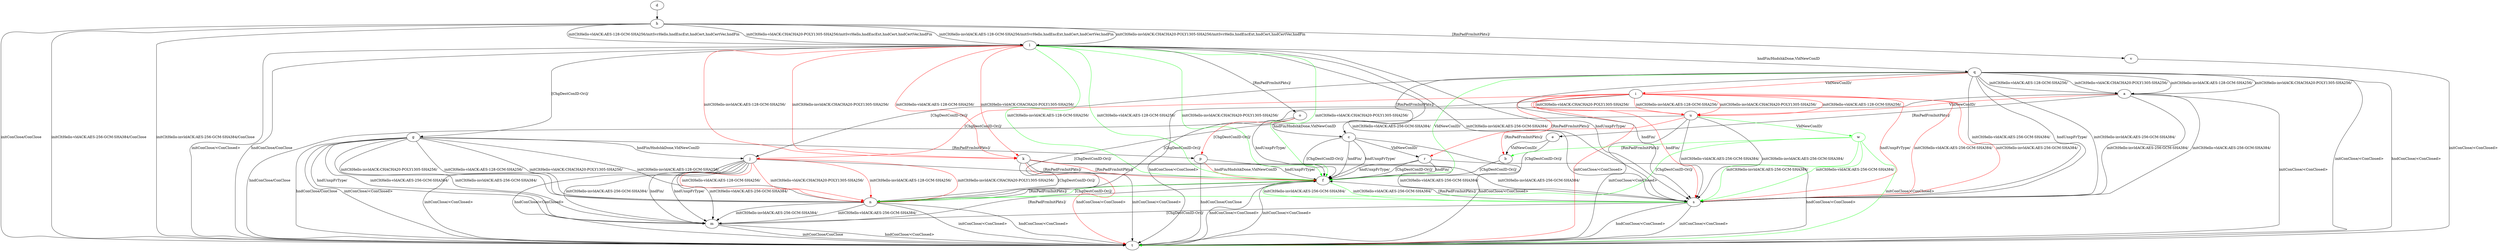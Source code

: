 digraph "" {
	a -> e	[key=0,
		label="[RmPadFrmInitPkts]/ "];
	a -> n	[key=0,
		label="[ChgDestConID-Ori]/ "];
	a -> s	[key=0,
		label="initCltHello-vldACK:AES-256-GCM-SHA384/ "];
	a -> s	[key=1,
		label="initCltHello-invldACK:AES-256-GCM-SHA384/ "];
	a -> t	[key=0,
		label="initConClose/<ConClosed> "];
	a -> u	[key=0,
		color=red,
		label="VldNewConID/ "];
	b -> f	[key=0,
		label="[ChgDestConID-Ori]/ "];
	c -> f	[key=0,
		label="hndFin/ "];
	c -> f	[key=1,
		label="hndUnxpFrType/ "];
	c -> f	[key=2,
		label="[ChgDestConID-Ori]/ "];
	c -> r	[key=0,
		label="VldNewConID/ "];
	c -> t	[key=0,
		label="hndConClose/<ConClosed> "];
	d -> h	[key=0];
	e -> b	[key=0,
		label="VldNewConID/ "];
	e -> f	[key=0,
		label="[ChgDestConID-Ori]/ "];
	f -> n	[key=0,
		color=green,
		label="[ChgDestConID-Ori]/ "];
	f -> s	[key=0,
		color=green,
		label="initCltHello-vldACK:AES-256-GCM-SHA384/ "];
	f -> s	[key=1,
		color=green,
		label="initCltHello-invldACK:AES-256-GCM-SHA384/ "];
	f -> t	[key=0,
		label="initConClose/<ConClosed> "];
	f -> t	[key=1,
		label="hndConClose/<ConClosed> "];
	g -> j	[key=0,
		label="hndFin/HndshkDone,VldNewConID "];
	g -> m	[key=0,
		label="initCltHello-vldACK:AES-256-GCM-SHA384/ "];
	g -> m	[key=1,
		label="initCltHello-invldACK:AES-256-GCM-SHA384/ "];
	g -> m	[key=2,
		label="hndUnxpFrType/ "];
	g -> n	[key=0,
		label="initCltHello-vldACK:AES-128-GCM-SHA256/ "];
	g -> n	[key=1,
		label="initCltHello-vldACK:CHACHA20-POLY1305-SHA256/ "];
	g -> n	[key=2,
		label="initCltHello-invldACK:AES-128-GCM-SHA256/ "];
	g -> n	[key=3,
		label="initCltHello-invldACK:CHACHA20-POLY1305-SHA256/ "];
	g -> p	[key=0,
		label="[RmPadFrmInitPkts]/ "];
	g -> t	[key=0,
		label="initConClose/<ConClosed> "];
	g -> t	[key=1,
		label="hndConClose/ConClose "];
	h -> l	[key=0,
		label="initCltHello-vldACK:AES-128-GCM-SHA256/initSvrHello,hndEncExt,hndCert,hndCertVer,hndFin "];
	h -> l	[key=1,
		label="initCltHello-vldACK:CHACHA20-POLY1305-SHA256/initSvrHello,hndEncExt,hndCert,hndCertVer,hndFin "];
	h -> l	[key=2,
		label="initCltHello-invldACK:AES-128-GCM-SHA256/initSvrHello,hndEncExt,hndCert,hndCertVer,hndFin "];
	h -> l	[key=3,
		label="initCltHello-invldACK:CHACHA20-POLY1305-SHA256/initSvrHello,hndEncExt,hndCert,hndCertVer,hndFin "];
	h -> t	[key=0,
		label="initConClose/ConClose "];
	h -> t	[key=1,
		label="initCltHello-vldACK:AES-256-GCM-SHA384/ConClose "];
	h -> t	[key=2,
		label="initCltHello-invldACK:AES-256-GCM-SHA384/ConClose "];
	h -> v	[key=0,
		label="[RmPadFrmInitPkts]/ "];
	i -> j	[key=0,
		color=red,
		label="[ChgDestConID-Ori]/ "];
	i -> r	[key=0,
		color=red,
		label="[RmPadFrmInitPkts]/ "];
	i -> s	[key=0,
		color=red,
		label="initCltHello-vldACK:AES-256-GCM-SHA384/ "];
	i -> s	[key=1,
		color=red,
		label="initCltHello-invldACK:AES-256-GCM-SHA384/ "];
	i -> s	[key=2,
		color=red,
		label="hndFin/ "];
	i -> s	[key=3,
		color=red,
		label="hndUnxpFrType/ "];
	i -> t	[key=0,
		label="hndConClose/<ConClosed> "];
	i -> t	[key=1,
		color=red,
		label="initConClose/<ConClosed> "];
	i -> u	[key=0,
		color=red,
		label="initCltHello-vldACK:AES-128-GCM-SHA256/ "];
	i -> u	[key=1,
		color=red,
		label="initCltHello-vldACK:CHACHA20-POLY1305-SHA256/ "];
	i -> u	[key=2,
		color=red,
		label="initCltHello-invldACK:AES-128-GCM-SHA256/ "];
	i -> u	[key=3,
		color=red,
		label="initCltHello-invldACK:CHACHA20-POLY1305-SHA256/ "];
	j -> f	[key=0,
		label="[RmPadFrmInitPkts]/ "];
	j -> m	[key=0,
		label="initCltHello-vldACK:AES-256-GCM-SHA384/ "];
	j -> m	[key=1,
		label="initCltHello-invldACK:AES-256-GCM-SHA384/ "];
	j -> m	[key=2,
		label="hndFin/ "];
	j -> m	[key=3,
		label="hndUnxpFrType/ "];
	j -> n	[key=0,
		color=red,
		label="initCltHello-vldACK:AES-128-GCM-SHA256/ "];
	j -> n	[key=1,
		color=red,
		label="initCltHello-vldACK:CHACHA20-POLY1305-SHA256/ "];
	j -> n	[key=2,
		color=red,
		label="initCltHello-invldACK:AES-128-GCM-SHA256/ "];
	j -> n	[key=3,
		color=red,
		label="initCltHello-invldACK:CHACHA20-POLY1305-SHA256/ "];
	j -> t	[key=0,
		label="initConClose/<ConClosed> "];
	j -> t	[key=1,
		label="hndConClose/<ConClosed> "];
	k -> f	[key=0,
		color=red,
		label="[RmPadFrmInitPkts]/ "];
	k -> n	[key=0,
		label="[ChgDestConID-Ori]/ "];
	k -> s	[key=0,
		label="initCltHello-vldACK:AES-256-GCM-SHA384/ "];
	k -> s	[key=1,
		label="initCltHello-invldACK:AES-256-GCM-SHA384/ "];
	k -> t	[key=0,
		label="initConClose/<ConClosed> "];
	k -> t	[key=1,
		color=red,
		label="hndConClose/<ConClosed> "];
	l -> f	[key=0,
		color=green,
		label="initCltHello-vldACK:AES-128-GCM-SHA256/ "];
	l -> f	[key=1,
		color=green,
		label="initCltHello-vldACK:CHACHA20-POLY1305-SHA256/ "];
	l -> f	[key=2,
		color=green,
		label="initCltHello-invldACK:AES-128-GCM-SHA256/ "];
	l -> f	[key=3,
		color=green,
		label="initCltHello-invldACK:CHACHA20-POLY1305-SHA256/ "];
	l -> g	[key=0,
		label="[ChgDestConID-Ori]/ "];
	l -> k	[key=0,
		color=red,
		label="initCltHello-vldACK:AES-128-GCM-SHA256/ "];
	l -> k	[key=1,
		color=red,
		label="initCltHello-vldACK:CHACHA20-POLY1305-SHA256/ "];
	l -> k	[key=2,
		color=red,
		label="initCltHello-invldACK:AES-128-GCM-SHA256/ "];
	l -> k	[key=3,
		color=red,
		label="initCltHello-invldACK:CHACHA20-POLY1305-SHA256/ "];
	l -> o	[key=0,
		label="[RmPadFrmInitPkts]/ "];
	l -> q	[key=0,
		label="hndFin/HndshkDone,VldNewConID "];
	l -> s	[key=0,
		label="initCltHello-vldACK:AES-256-GCM-SHA384/ "];
	l -> s	[key=1,
		label="initCltHello-invldACK:AES-256-GCM-SHA384/ "];
	l -> s	[key=2,
		label="hndUnxpFrType/ "];
	l -> t	[key=0,
		label="initConClose/<ConClosed> "];
	l -> t	[key=1,
		label="hndConClose/ConClose "];
	m -> f	[key=0,
		label="[RmPadFrmInitPkts]/ "];
	m -> t	[key=0,
		label="initConClose/ConClose "];
	m -> t	[key=1,
		label="hndConClose/<ConClosed> "];
	n -> f	[key=0,
		label="[RmPadFrmInitPkts]/ "];
	n -> m	[key=0,
		label="initCltHello-vldACK:AES-256-GCM-SHA384/ "];
	n -> m	[key=1,
		label="initCltHello-invldACK:AES-256-GCM-SHA384/ "];
	n -> t	[key=0,
		label="initConClose/<ConClosed> "];
	n -> t	[key=1,
		label="hndConClose/<ConClosed> "];
	o -> c	[key=0,
		label="hndFin/HndshkDone,VldNewConID "];
	o -> f	[key=0,
		label="hndUnxpFrType/ "];
	o -> p	[key=0,
		color=red,
		label="[ChgDestConID-Ori]/ "];
	o -> t	[key=0,
		label="hndConClose/ConClose "];
	p -> f	[key=0,
		label="hndUnxpFrType/ "];
	p -> f	[key=1,
		color=red,
		label="hndFin/HndshkDone,VldNewConID "];
	p -> t	[key=0,
		label="hndConClose/ConClose "];
	q -> a	[key=0,
		label="initCltHello-vldACK:AES-128-GCM-SHA256/ "];
	q -> a	[key=1,
		label="initCltHello-vldACK:CHACHA20-POLY1305-SHA256/ "];
	q -> a	[key=2,
		label="initCltHello-invldACK:AES-128-GCM-SHA256/ "];
	q -> a	[key=3,
		label="initCltHello-invldACK:CHACHA20-POLY1305-SHA256/ "];
	q -> c	[key=0,
		label="[RmPadFrmInitPkts]/ "];
	q -> f	[key=0,
		color=green,
		label="VldNewConID/ "];
	q -> i	[key=0,
		color=red,
		label="VldNewConID/ "];
	q -> j	[key=0,
		label="[ChgDestConID-Ori]/ "];
	q -> s	[key=0,
		label="initCltHello-vldACK:AES-256-GCM-SHA384/ "];
	q -> s	[key=1,
		label="initCltHello-invldACK:AES-256-GCM-SHA384/ "];
	q -> s	[key=2,
		label="hndFin/ "];
	q -> s	[key=3,
		label="hndUnxpFrType/ "];
	q -> t	[key=0,
		label="initConClose/<ConClosed> "];
	q -> t	[key=1,
		label="hndConClose/<ConClosed> "];
	r -> f	[key=0,
		label="hndFin/ "];
	r -> f	[key=1,
		label="hndUnxpFrType/ "];
	r -> f	[key=2,
		label="[ChgDestConID-Ori]/ "];
	r -> t	[key=0,
		label="hndConClose/<ConClosed> "];
	s -> f	[key=0,
		label="[RmPadFrmInitPkts]/ "];
	s -> m	[key=0,
		label="[ChgDestConID-Ori]/ "];
	s -> t	[key=0,
		label="initConClose/<ConClosed> "];
	s -> t	[key=1,
		label="hndConClose/<ConClosed> "];
	u -> b	[key=0,
		color=red,
		label="[RmPadFrmInitPkts]/ "];
	u -> n	[key=0,
		label="[ChgDestConID-Ori]/ "];
	u -> s	[key=0,
		label="initCltHello-vldACK:AES-256-GCM-SHA384/ "];
	u -> s	[key=1,
		label="initCltHello-invldACK:AES-256-GCM-SHA384/ "];
	u -> t	[key=0,
		label="initConClose/<ConClosed> "];
	w	[color=green];
	u -> w	[key=0,
		color=green,
		label="VldNewConID/ "];
	v -> t	[key=0,
		label="initConClose/<ConClosed> "];
	w -> b	[key=0,
		color=green,
		label="[RmPadFrmInitPkts]/ "];
	w -> n	[key=0,
		color=green,
		label="[ChgDestConID-Ori]/ "];
	w -> s	[key=0,
		color=green,
		label="initCltHello-vldACK:AES-256-GCM-SHA384/ "];
	w -> s	[key=1,
		color=green,
		label="initCltHello-invldACK:AES-256-GCM-SHA384/ "];
	w -> t	[key=0,
		color=green,
		label="initConClose/<ConClosed> "];
}
